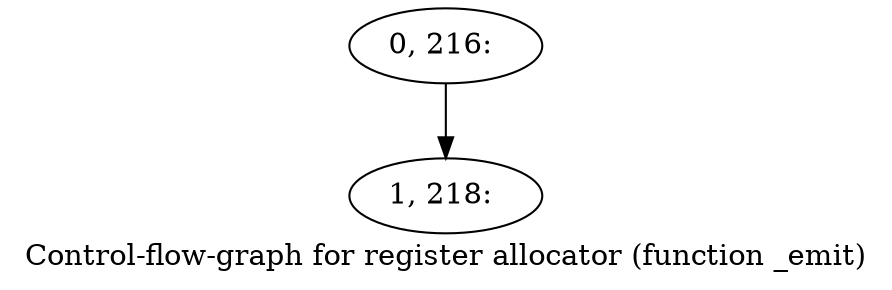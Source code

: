 digraph G {
graph [label="Control-flow-graph for register allocator (function _emit)"]
0[label="0, 216: "];
1[label="1, 218: "];
0->1 ;
}
